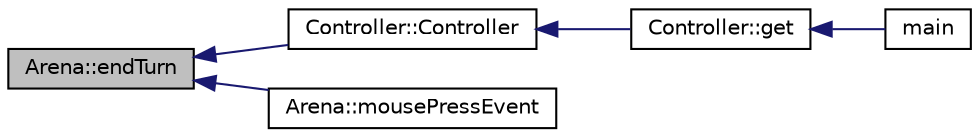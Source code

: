 digraph "Arena::endTurn"
{
  bgcolor="transparent";
  edge [fontname="Helvetica",fontsize="10",labelfontname="Helvetica",labelfontsize="10"];
  node [fontname="Helvetica",fontsize="10",shape=record];
  rankdir="LR";
  Node78 [label="Arena::endTurn",height=0.2,width=0.4,color="black", fillcolor="grey75", style="filled", fontcolor="black"];
  Node78 -> Node79 [dir="back",color="midnightblue",fontsize="10",style="solid",fontname="Helvetica"];
  Node79 [label="Controller::Controller",height=0.2,width=0.4,color="black",URL="$classController.html#af888a35f7a377692726d81332edf08ab",tooltip="zeiger zum Speichern der Fensterposition "];
  Node79 -> Node80 [dir="back",color="midnightblue",fontsize="10",style="solid",fontname="Helvetica"];
  Node80 [label="Controller::get",height=0.2,width=0.4,color="black",URL="$classController.html#a87d4691f2730fd6263d16622e14780c9"];
  Node80 -> Node81 [dir="back",color="midnightblue",fontsize="10",style="solid",fontname="Helvetica"];
  Node81 [label="main",height=0.2,width=0.4,color="black",URL="$main_8cpp.html#a0ddf1224851353fc92bfbff6f499fa97"];
  Node78 -> Node82 [dir="back",color="midnightblue",fontsize="10",style="solid",fontname="Helvetica"];
  Node82 [label="Arena::mousePressEvent",height=0.2,width=0.4,color="black",URL="$classArena.html#ab097799b92691cf7d1f5d85a990053cd",tooltip="Ereignis, welches durch einen bleibigen Mausklick ausgelöst wird. "];
}
